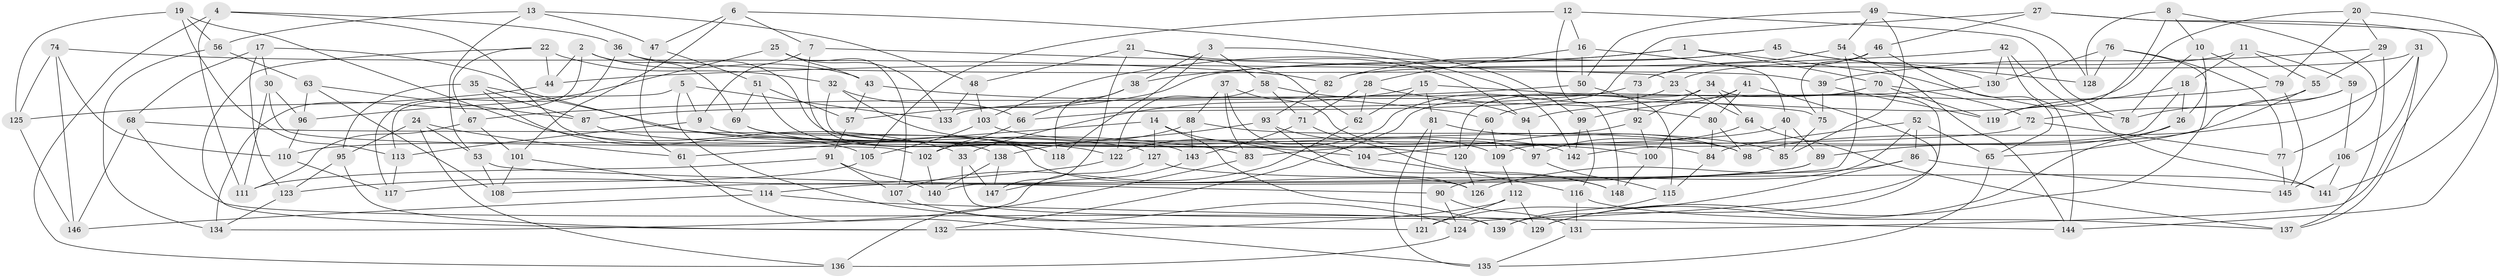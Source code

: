 // Generated by graph-tools (version 1.1) at 2025/26/03/09/25 03:26:53]
// undirected, 148 vertices, 296 edges
graph export_dot {
graph [start="1"]
  node [color=gray90,style=filled];
  1;
  2;
  3;
  4;
  5;
  6;
  7;
  8;
  9;
  10;
  11;
  12;
  13;
  14;
  15;
  16;
  17;
  18;
  19;
  20;
  21;
  22;
  23;
  24;
  25;
  26;
  27;
  28;
  29;
  30;
  31;
  32;
  33;
  34;
  35;
  36;
  37;
  38;
  39;
  40;
  41;
  42;
  43;
  44;
  45;
  46;
  47;
  48;
  49;
  50;
  51;
  52;
  53;
  54;
  55;
  56;
  57;
  58;
  59;
  60;
  61;
  62;
  63;
  64;
  65;
  66;
  67;
  68;
  69;
  70;
  71;
  72;
  73;
  74;
  75;
  76;
  77;
  78;
  79;
  80;
  81;
  82;
  83;
  84;
  85;
  86;
  87;
  88;
  89;
  90;
  91;
  92;
  93;
  94;
  95;
  96;
  97;
  98;
  99;
  100;
  101;
  102;
  103;
  104;
  105;
  106;
  107;
  108;
  109;
  110;
  111;
  112;
  113;
  114;
  115;
  116;
  117;
  118;
  119;
  120;
  121;
  122;
  123;
  124;
  125;
  126;
  127;
  128;
  129;
  130;
  131;
  132;
  133;
  134;
  135;
  136;
  137;
  138;
  139;
  140;
  141;
  142;
  143;
  144;
  145;
  146;
  147;
  148;
  1 -- 78;
  1 -- 38;
  1 -- 103;
  1 -- 70;
  2 -- 134;
  2 -- 44;
  2 -- 43;
  2 -- 69;
  3 -- 118;
  3 -- 38;
  3 -- 58;
  3 -- 142;
  4 -- 36;
  4 -- 111;
  4 -- 136;
  4 -- 138;
  5 -- 133;
  5 -- 113;
  5 -- 121;
  5 -- 9;
  6 -- 101;
  6 -- 7;
  6 -- 99;
  6 -- 47;
  7 -- 23;
  7 -- 118;
  7 -- 9;
  8 -- 119;
  8 -- 128;
  8 -- 10;
  8 -- 77;
  9 -- 84;
  9 -- 113;
  10 -- 26;
  10 -- 78;
  10 -- 79;
  11 -- 59;
  11 -- 18;
  11 -- 55;
  11 -- 23;
  12 -- 105;
  12 -- 148;
  12 -- 78;
  12 -- 16;
  13 -- 48;
  13 -- 47;
  13 -- 53;
  13 -- 56;
  14 -- 61;
  14 -- 139;
  14 -- 127;
  14 -- 148;
  15 -- 62;
  15 -- 75;
  15 -- 81;
  15 -- 33;
  16 -- 28;
  16 -- 40;
  16 -- 50;
  17 -- 30;
  17 -- 83;
  17 -- 123;
  17 -- 68;
  18 -- 26;
  18 -- 119;
  18 -- 109;
  19 -- 56;
  19 -- 113;
  19 -- 33;
  19 -- 125;
  20 -- 141;
  20 -- 29;
  20 -- 79;
  20 -- 60;
  21 -- 147;
  21 -- 48;
  21 -- 94;
  21 -- 62;
  22 -- 44;
  22 -- 132;
  22 -- 32;
  22 -- 67;
  23 -- 122;
  23 -- 64;
  24 -- 53;
  24 -- 95;
  24 -- 136;
  24 -- 61;
  25 -- 96;
  25 -- 107;
  25 -- 43;
  25 -- 133;
  26 -- 89;
  26 -- 129;
  27 -- 46;
  27 -- 131;
  27 -- 66;
  27 -- 144;
  28 -- 62;
  28 -- 71;
  28 -- 80;
  29 -- 137;
  29 -- 39;
  29 -- 55;
  30 -- 96;
  30 -- 102;
  30 -- 111;
  31 -- 106;
  31 -- 82;
  31 -- 137;
  31 -- 98;
  32 -- 120;
  32 -- 85;
  32 -- 66;
  33 -- 147;
  33 -- 139;
  34 -- 92;
  34 -- 124;
  34 -- 120;
  34 -- 64;
  35 -- 95;
  35 -- 105;
  35 -- 87;
  35 -- 100;
  36 -- 117;
  36 -- 39;
  36 -- 104;
  37 -- 83;
  37 -- 104;
  37 -- 88;
  37 -- 97;
  38 -- 118;
  38 -- 66;
  39 -- 119;
  39 -- 75;
  40 -- 85;
  40 -- 110;
  40 -- 89;
  41 -- 80;
  41 -- 100;
  41 -- 99;
  41 -- 139;
  42 -- 44;
  42 -- 141;
  42 -- 130;
  42 -- 144;
  43 -- 60;
  43 -- 57;
  44 -- 125;
  45 -- 128;
  45 -- 130;
  45 -- 82;
  45 -- 57;
  46 -- 75;
  46 -- 65;
  46 -- 73;
  47 -- 61;
  47 -- 51;
  48 -- 133;
  48 -- 103;
  49 -- 54;
  49 -- 128;
  49 -- 85;
  49 -- 50;
  50 -- 67;
  50 -- 115;
  51 -- 69;
  51 -- 143;
  51 -- 57;
  52 -- 86;
  52 -- 84;
  52 -- 65;
  52 -- 90;
  53 -- 90;
  53 -- 108;
  54 -- 73;
  54 -- 140;
  54 -- 144;
  55 -- 65;
  55 -- 72;
  56 -- 134;
  56 -- 63;
  57 -- 91;
  58 -- 71;
  58 -- 122;
  58 -- 94;
  59 -- 78;
  59 -- 142;
  59 -- 106;
  60 -- 109;
  60 -- 120;
  61 -- 135;
  62 -- 107;
  63 -- 108;
  63 -- 87;
  63 -- 96;
  64 -- 137;
  64 -- 97;
  65 -- 135;
  66 -- 102;
  67 -- 111;
  67 -- 101;
  68 -- 129;
  68 -- 127;
  68 -- 146;
  69 -- 118;
  69 -- 126;
  70 -- 132;
  70 -- 119;
  70 -- 72;
  71 -- 143;
  71 -- 148;
  72 -- 77;
  72 -- 83;
  73 -- 92;
  73 -- 87;
  74 -- 125;
  74 -- 82;
  74 -- 110;
  74 -- 146;
  75 -- 85;
  76 -- 129;
  76 -- 77;
  76 -- 130;
  76 -- 128;
  77 -- 145;
  79 -- 94;
  79 -- 145;
  80 -- 98;
  80 -- 84;
  81 -- 121;
  81 -- 135;
  81 -- 98;
  82 -- 93;
  83 -- 136;
  84 -- 115;
  86 -- 145;
  86 -- 126;
  86 -- 121;
  87 -- 122;
  88 -- 98;
  88 -- 143;
  88 -- 102;
  89 -- 114;
  89 -- 108;
  90 -- 131;
  90 -- 124;
  91 -- 107;
  91 -- 140;
  91 -- 111;
  92 -- 100;
  92 -- 104;
  93 -- 138;
  93 -- 109;
  93 -- 126;
  94 -- 97;
  95 -- 123;
  95 -- 132;
  96 -- 110;
  97 -- 115;
  99 -- 142;
  99 -- 116;
  100 -- 148;
  101 -- 114;
  101 -- 108;
  102 -- 140;
  103 -- 142;
  103 -- 105;
  104 -- 116;
  105 -- 117;
  106 -- 141;
  106 -- 145;
  107 -- 124;
  109 -- 112;
  110 -- 117;
  112 -- 121;
  112 -- 129;
  112 -- 132;
  113 -- 117;
  114 -- 146;
  114 -- 144;
  115 -- 139;
  116 -- 131;
  116 -- 137;
  120 -- 126;
  122 -- 123;
  123 -- 134;
  124 -- 136;
  125 -- 146;
  127 -- 134;
  127 -- 141;
  130 -- 133;
  131 -- 135;
  138 -- 140;
  138 -- 147;
  143 -- 147;
}
